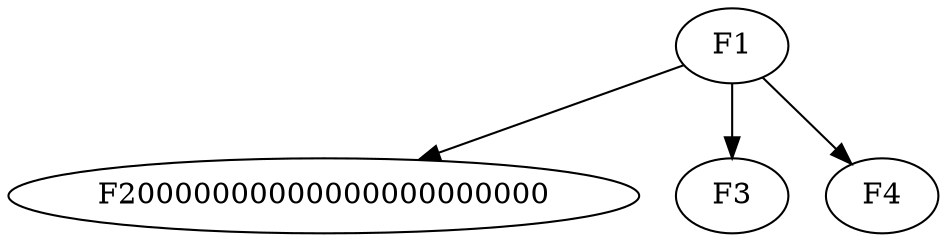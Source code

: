 digraph G {
graph [ordering="out"]
0 [label="F1" pos="1.000000,1.000000!"]
1 [label="F20000000000000000000000" pos="0.000000,0.000000!"]
2 [label="F3" pos="1.000000,0.000000!"]
3 [label="F4" pos="2.000000,0.000000!"]
0->1;
0->2;
0->3;
}
